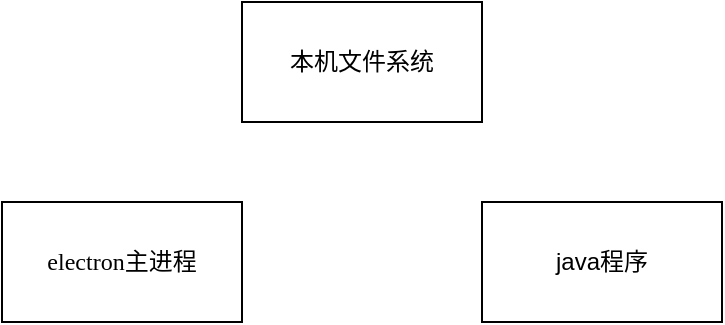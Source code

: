 <mxfile version="21.3.2" type="github">
  <diagram name="第 1 页" id="WRHio2wJLvclNZNkniJs">
    <mxGraphModel dx="1050" dy="573" grid="1" gridSize="10" guides="1" tooltips="1" connect="1" arrows="1" fold="1" page="1" pageScale="1" pageWidth="827" pageHeight="1169" background="none" math="0" shadow="0">
      <root>
        <mxCell id="0" />
        <mxCell id="1" parent="0" />
        <mxCell id="9x15oxHr8a_c0N_YgN97-1" value="&lt;font face=&quot;Lucida Console&quot;&gt;electron主进程&lt;/font&gt;" style="rounded=0;whiteSpace=wrap;html=1;labelBackgroundColor=none;" vertex="1" parent="1">
          <mxGeometry x="234" y="270" width="120" height="60" as="geometry" />
        </mxCell>
        <mxCell id="9x15oxHr8a_c0N_YgN97-2" value="java程序" style="rounded=0;whiteSpace=wrap;html=1;labelBackgroundColor=none;" vertex="1" parent="1">
          <mxGeometry x="474" y="270" width="120" height="60" as="geometry" />
        </mxCell>
        <mxCell id="9x15oxHr8a_c0N_YgN97-19" value="本机文件系统" style="rounded=0;whiteSpace=wrap;html=1;" vertex="1" parent="1">
          <mxGeometry x="354" y="170" width="120" height="60" as="geometry" />
        </mxCell>
      </root>
    </mxGraphModel>
  </diagram>
</mxfile>
